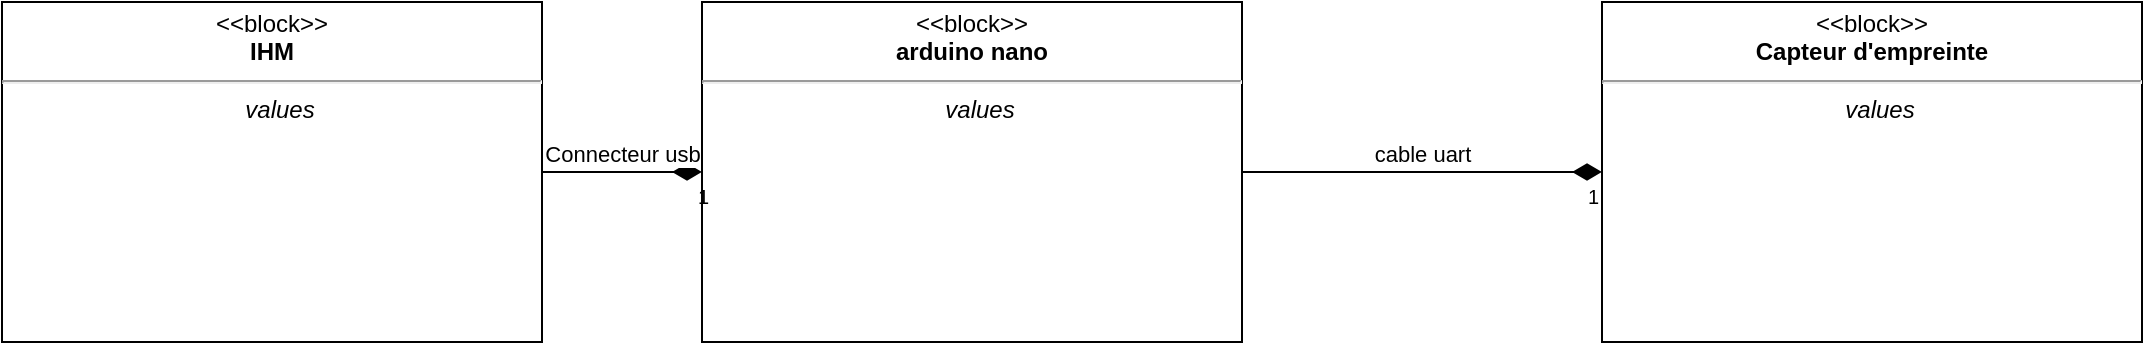 <mxfile version="14.4.3" type="device"><diagram id="UX25jc5ZTsZQCEQKVCTb" name="Page-1"><mxGraphModel dx="1086" dy="806" grid="1" gridSize="10" guides="1" tooltips="1" connect="1" arrows="1" fold="1" page="1" pageScale="1" pageWidth="827" pageHeight="1169" math="0" shadow="0"><root><mxCell id="0"/><mxCell id="1" parent="0"/><mxCell id="2eoAGoniGwoGtKKyM7_M-7" value="&lt;p style=&quot;margin: 0px ; margin-top: 4px ; text-align: center&quot;&gt;&amp;lt;&amp;lt;block&amp;gt;&amp;gt;&lt;br&gt;&lt;b&gt;IHM&lt;/b&gt;&lt;/p&gt;&lt;hr&gt;&lt;p style=&quot;margin: 0px ; margin-left: 8px ; text-align: center&quot;&gt;&lt;i&gt;values&lt;/i&gt;&lt;/p&gt;" style="shape=rect;html=1;overflow=fill;whiteSpace=wrap;align=center;" parent="1" vertex="1"><mxGeometry y="40" width="270" height="170" as="geometry"/></mxCell><mxCell id="2eoAGoniGwoGtKKyM7_M-8" value="&lt;p style=&quot;margin: 0px ; margin-top: 4px ; text-align: center&quot;&gt;&amp;lt;&amp;lt;block&amp;gt;&amp;gt;&lt;br&gt;&lt;b&gt;Capteur d'empreinte&lt;/b&gt;&lt;/p&gt;&lt;hr&gt;&lt;p style=&quot;margin: 0px ; margin-left: 8px ; text-align: center&quot;&gt;&lt;i&gt;values&lt;/i&gt;&lt;/p&gt;" style="shape=rect;html=1;overflow=fill;whiteSpace=wrap;align=center;" parent="1" vertex="1"><mxGeometry x="800" y="40" width="270" height="170" as="geometry"/></mxCell><mxCell id="2eoAGoniGwoGtKKyM7_M-9" value="&lt;p style=&quot;margin: 0px ; margin-top: 4px ; text-align: center&quot;&gt;&amp;lt;&amp;lt;block&amp;gt;&amp;gt;&lt;br&gt;&lt;b&gt;arduino nano&lt;/b&gt;&lt;/p&gt;&lt;hr&gt;&lt;p style=&quot;margin: 0px ; margin-left: 8px ; text-align: center&quot;&gt;&lt;i&gt;values&lt;/i&gt;&lt;/p&gt;" style="shape=rect;html=1;overflow=fill;whiteSpace=wrap;align=center;" parent="1" vertex="1"><mxGeometry x="350" y="40" width="270" height="170" as="geometry"/></mxCell><mxCell id="2eoAGoniGwoGtKKyM7_M-10" value="Connecteur usb" style="verticalAlign=bottom;html=1;endArrow=none;edgeStyle=orthogonalEdgeStyle;startFill=1;startSize=12;startArrow=diamondThin;exitX=0;exitY=0.5;exitDx=0;exitDy=0;entryX=1;entryY=0.5;entryDx=0;entryDy=0;" parent="1" source="2eoAGoniGwoGtKKyM7_M-9" target="2eoAGoniGwoGtKKyM7_M-7" edge="1"><mxGeometry relative="1" as="geometry"><mxPoint x="10" y="230" as="sourcePoint"/><mxPoint x="260" y="230" as="targetPoint"/></mxGeometry></mxCell><mxCell id="2eoAGoniGwoGtKKyM7_M-11" value="1" style="resizable=0;html=1;align=left;verticalAlign=top;labelBackgroundColor=none;fontSize=10" parent="2eoAGoniGwoGtKKyM7_M-10" connectable="0" vertex="1"><mxGeometry x="-0.9" relative="1" as="geometry"/></mxCell><mxCell id="2eoAGoniGwoGtKKyM7_M-12" value="&lt;br&gt;" style="resizable=0;html=1;align=left;verticalAlign=bottom;labelBackgroundColor=none;fontSize=10" parent="2eoAGoniGwoGtKKyM7_M-10" connectable="0" vertex="1"><mxGeometry x="-0.9" relative="1" as="geometry"/></mxCell><mxCell id="2eoAGoniGwoGtKKyM7_M-13" value="&lt;br&gt;" style="resizable=0;html=1;align=right;verticalAlign=top;labelBackgroundColor=none;fontSize=10" parent="2eoAGoniGwoGtKKyM7_M-10" connectable="0" vertex="1"><mxGeometry x="0.9" relative="1" as="geometry"/></mxCell><mxCell id="2eoAGoniGwoGtKKyM7_M-14" value="&lt;br&gt;" style="resizable=0;html=1;align=right;verticalAlign=bottom;labelBackgroundColor=none;fontSize=10" parent="2eoAGoniGwoGtKKyM7_M-10" connectable="0" vertex="1"><mxGeometry x="0.9" relative="1" as="geometry"/></mxCell><mxCell id="2eoAGoniGwoGtKKyM7_M-15" value="cable uart" style="verticalAlign=bottom;html=1;endArrow=none;edgeStyle=orthogonalEdgeStyle;startFill=1;startSize=12;startArrow=diamondThin;entryX=1;entryY=0.5;entryDx=0;entryDy=0;" parent="1" source="2eoAGoniGwoGtKKyM7_M-8" target="2eoAGoniGwoGtKKyM7_M-9" edge="1"><mxGeometry relative="1" as="geometry"><mxPoint x="360" y="135" as="sourcePoint"/><mxPoint x="280" y="135" as="targetPoint"/></mxGeometry></mxCell><mxCell id="2eoAGoniGwoGtKKyM7_M-16" value="1" style="resizable=0;html=1;align=left;verticalAlign=top;labelBackgroundColor=none;fontSize=10" parent="2eoAGoniGwoGtKKyM7_M-15" connectable="0" vertex="1"><mxGeometry x="-0.9" relative="1" as="geometry"/></mxCell><mxCell id="2eoAGoniGwoGtKKyM7_M-17" value="" style="resizable=0;html=1;align=left;verticalAlign=bottom;labelBackgroundColor=none;fontSize=10" parent="2eoAGoniGwoGtKKyM7_M-15" connectable="0" vertex="1"><mxGeometry x="-0.9" relative="1" as="geometry"/></mxCell><mxCell id="2eoAGoniGwoGtKKyM7_M-18" value="" style="resizable=0;html=1;align=right;verticalAlign=top;labelBackgroundColor=none;fontSize=10" parent="2eoAGoniGwoGtKKyM7_M-15" connectable="0" vertex="1"><mxGeometry x="0.9" relative="1" as="geometry"/></mxCell><mxCell id="2eoAGoniGwoGtKKyM7_M-19" value="" style="resizable=0;html=1;align=right;verticalAlign=bottom;labelBackgroundColor=none;fontSize=10" parent="2eoAGoniGwoGtKKyM7_M-15" connectable="0" vertex="1"><mxGeometry x="0.9" relative="1" as="geometry"/></mxCell></root></mxGraphModel></diagram></mxfile>